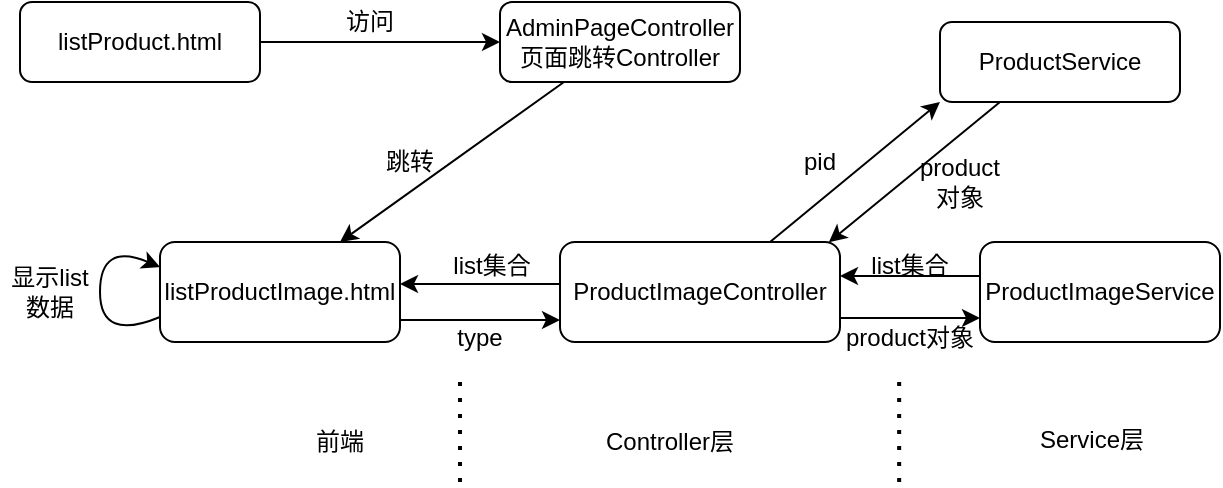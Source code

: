 <mxfile version="14.3.1" type="github">
  <diagram id="C5RBs43oDa-KdzZeNtuy" name="Page-1">
    <mxGraphModel dx="865" dy="457" grid="1" gridSize="10" guides="1" tooltips="1" connect="1" arrows="1" fold="1" page="1" pageScale="1" pageWidth="827" pageHeight="1169" math="0" shadow="0">
      <root>
        <mxCell id="WIyWlLk6GJQsqaUBKTNV-0" />
        <mxCell id="WIyWlLk6GJQsqaUBKTNV-1" parent="WIyWlLk6GJQsqaUBKTNV-0" />
        <mxCell id="vZmgvxkYMbMQP1JWZ6cx-1" value="listProduct.html" style="rounded=1;whiteSpace=wrap;html=1;" vertex="1" parent="WIyWlLk6GJQsqaUBKTNV-1">
          <mxGeometry x="80" y="200" width="120" height="40" as="geometry" />
        </mxCell>
        <mxCell id="vZmgvxkYMbMQP1JWZ6cx-2" value="AdminPageController&lt;br&gt;页面跳转Controller" style="rounded=1;whiteSpace=wrap;html=1;" vertex="1" parent="WIyWlLk6GJQsqaUBKTNV-1">
          <mxGeometry x="320" y="200" width="120" height="40" as="geometry" />
        </mxCell>
        <mxCell id="vZmgvxkYMbMQP1JWZ6cx-3" value="" style="endArrow=classic;html=1;entryX=0;entryY=0.5;entryDx=0;entryDy=0;" edge="1" parent="WIyWlLk6GJQsqaUBKTNV-1" target="vZmgvxkYMbMQP1JWZ6cx-2">
          <mxGeometry width="50" height="50" relative="1" as="geometry">
            <mxPoint x="200" y="220" as="sourcePoint" />
            <mxPoint x="250" y="170" as="targetPoint" />
          </mxGeometry>
        </mxCell>
        <mxCell id="vZmgvxkYMbMQP1JWZ6cx-4" value="访问" style="text;html=1;strokeColor=none;fillColor=none;align=center;verticalAlign=middle;whiteSpace=wrap;rounded=0;" vertex="1" parent="WIyWlLk6GJQsqaUBKTNV-1">
          <mxGeometry x="220" y="200" width="70" height="20" as="geometry" />
        </mxCell>
        <mxCell id="vZmgvxkYMbMQP1JWZ6cx-6" value="listProductImage.html" style="rounded=1;whiteSpace=wrap;html=1;" vertex="1" parent="WIyWlLk6GJQsqaUBKTNV-1">
          <mxGeometry x="150" y="320" width="120" height="50" as="geometry" />
        </mxCell>
        <mxCell id="vZmgvxkYMbMQP1JWZ6cx-7" value="" style="endArrow=classic;html=1;entryX=0.75;entryY=0;entryDx=0;entryDy=0;" edge="1" parent="WIyWlLk6GJQsqaUBKTNV-1" source="vZmgvxkYMbMQP1JWZ6cx-2" target="vZmgvxkYMbMQP1JWZ6cx-6">
          <mxGeometry width="50" height="50" relative="1" as="geometry">
            <mxPoint x="310" y="340" as="sourcePoint" />
            <mxPoint x="360" y="290" as="targetPoint" />
          </mxGeometry>
        </mxCell>
        <mxCell id="vZmgvxkYMbMQP1JWZ6cx-8" value="跳转" style="text;html=1;strokeColor=none;fillColor=none;align=center;verticalAlign=middle;whiteSpace=wrap;rounded=0;" vertex="1" parent="WIyWlLk6GJQsqaUBKTNV-1">
          <mxGeometry x="250" y="270" width="50" height="20" as="geometry" />
        </mxCell>
        <mxCell id="vZmgvxkYMbMQP1JWZ6cx-9" value="ProductImageController" style="rounded=1;whiteSpace=wrap;html=1;" vertex="1" parent="WIyWlLk6GJQsqaUBKTNV-1">
          <mxGeometry x="350" y="320" width="140" height="50" as="geometry" />
        </mxCell>
        <mxCell id="vZmgvxkYMbMQP1JWZ6cx-10" value="ProductImageService&lt;br&gt;" style="rounded=1;whiteSpace=wrap;html=1;" vertex="1" parent="WIyWlLk6GJQsqaUBKTNV-1">
          <mxGeometry x="560" y="320" width="120" height="50" as="geometry" />
        </mxCell>
        <mxCell id="vZmgvxkYMbMQP1JWZ6cx-11" value="" style="endArrow=classic;html=1;exitX=0;exitY=0;exitDx=0;exitDy=0;entryX=1;entryY=0;entryDx=0;entryDy=0;" edge="1" parent="WIyWlLk6GJQsqaUBKTNV-1" source="vZmgvxkYMbMQP1JWZ6cx-16" target="vZmgvxkYMbMQP1JWZ6cx-16">
          <mxGeometry width="50" height="50" relative="1" as="geometry">
            <mxPoint x="480" y="360" as="sourcePoint" />
            <mxPoint x="570" y="360" as="targetPoint" />
          </mxGeometry>
        </mxCell>
        <mxCell id="vZmgvxkYMbMQP1JWZ6cx-12" value="" style="endArrow=classic;html=1;entryX=0;entryY=0.75;entryDx=0;entryDy=0;exitX=1;exitY=0.75;exitDx=0;exitDy=0;" edge="1" parent="WIyWlLk6GJQsqaUBKTNV-1" target="vZmgvxkYMbMQP1JWZ6cx-17" source="vZmgvxkYMbMQP1JWZ6cx-17">
          <mxGeometry width="50" height="50" relative="1" as="geometry">
            <mxPoint x="570" y="342" as="sourcePoint" />
            <mxPoint x="659.7" y="340" as="targetPoint" />
          </mxGeometry>
        </mxCell>
        <mxCell id="vZmgvxkYMbMQP1JWZ6cx-13" value="" style="endArrow=classic;html=1;" edge="1" parent="WIyWlLk6GJQsqaUBKTNV-1">
          <mxGeometry width="50" height="50" relative="1" as="geometry">
            <mxPoint x="270" y="359" as="sourcePoint" />
            <mxPoint x="350" y="359" as="targetPoint" />
          </mxGeometry>
        </mxCell>
        <mxCell id="vZmgvxkYMbMQP1JWZ6cx-14" value="" style="endArrow=classic;html=1;" edge="1" parent="WIyWlLk6GJQsqaUBKTNV-1">
          <mxGeometry width="50" height="50" relative="1" as="geometry">
            <mxPoint x="350" y="341" as="sourcePoint" />
            <mxPoint x="270" y="341" as="targetPoint" />
          </mxGeometry>
        </mxCell>
        <mxCell id="vZmgvxkYMbMQP1JWZ6cx-16" value="product对象" style="text;html=1;strokeColor=none;fillColor=none;align=center;verticalAlign=middle;whiteSpace=wrap;rounded=0;" vertex="1" parent="WIyWlLk6GJQsqaUBKTNV-1">
          <mxGeometry x="490" y="358" width="70" height="20" as="geometry" />
        </mxCell>
        <mxCell id="vZmgvxkYMbMQP1JWZ6cx-17" value="list集合" style="text;html=1;strokeColor=none;fillColor=none;align=center;verticalAlign=middle;whiteSpace=wrap;rounded=0;" vertex="1" parent="WIyWlLk6GJQsqaUBKTNV-1">
          <mxGeometry x="490" y="322" width="70" height="20" as="geometry" />
        </mxCell>
        <mxCell id="vZmgvxkYMbMQP1JWZ6cx-18" value="list集合" style="text;html=1;strokeColor=none;fillColor=none;align=center;verticalAlign=middle;whiteSpace=wrap;rounded=0;" vertex="1" parent="WIyWlLk6GJQsqaUBKTNV-1">
          <mxGeometry x="280" y="323" width="72" height="17" as="geometry" />
        </mxCell>
        <mxCell id="vZmgvxkYMbMQP1JWZ6cx-19" value="" style="endArrow=none;dashed=1;html=1;dashPattern=1 3;strokeWidth=2;" edge="1" parent="WIyWlLk6GJQsqaUBKTNV-1">
          <mxGeometry width="50" height="50" relative="1" as="geometry">
            <mxPoint x="300" y="440" as="sourcePoint" />
            <mxPoint x="300" y="390" as="targetPoint" />
          </mxGeometry>
        </mxCell>
        <mxCell id="vZmgvxkYMbMQP1JWZ6cx-20" value="" style="endArrow=none;dashed=1;html=1;dashPattern=1 3;strokeWidth=2;" edge="1" parent="WIyWlLk6GJQsqaUBKTNV-1">
          <mxGeometry width="50" height="50" relative="1" as="geometry">
            <mxPoint x="519.58" y="440" as="sourcePoint" />
            <mxPoint x="519.58" y="390" as="targetPoint" />
          </mxGeometry>
        </mxCell>
        <mxCell id="vZmgvxkYMbMQP1JWZ6cx-21" value="前端" style="text;html=1;strokeColor=none;fillColor=none;align=center;verticalAlign=middle;whiteSpace=wrap;rounded=0;" vertex="1" parent="WIyWlLk6GJQsqaUBKTNV-1">
          <mxGeometry x="220" y="410" width="40" height="20" as="geometry" />
        </mxCell>
        <mxCell id="vZmgvxkYMbMQP1JWZ6cx-22" value="Controller层" style="text;html=1;strokeColor=none;fillColor=none;align=center;verticalAlign=middle;whiteSpace=wrap;rounded=0;" vertex="1" parent="WIyWlLk6GJQsqaUBKTNV-1">
          <mxGeometry x="370" y="410" width="70" height="20" as="geometry" />
        </mxCell>
        <mxCell id="vZmgvxkYMbMQP1JWZ6cx-23" value="Service层" style="text;html=1;strokeColor=none;fillColor=none;align=center;verticalAlign=middle;whiteSpace=wrap;rounded=0;" vertex="1" parent="WIyWlLk6GJQsqaUBKTNV-1">
          <mxGeometry x="581" y="409" width="70" height="20" as="geometry" />
        </mxCell>
        <mxCell id="vZmgvxkYMbMQP1JWZ6cx-28" value="ProductService" style="rounded=1;whiteSpace=wrap;html=1;" vertex="1" parent="WIyWlLk6GJQsqaUBKTNV-1">
          <mxGeometry x="540" y="210" width="120" height="40" as="geometry" />
        </mxCell>
        <mxCell id="vZmgvxkYMbMQP1JWZ6cx-29" value="" style="endArrow=classic;html=1;entryX=0;entryY=1;entryDx=0;entryDy=0;exitX=0.75;exitY=0;exitDx=0;exitDy=0;" edge="1" parent="WIyWlLk6GJQsqaUBKTNV-1" source="vZmgvxkYMbMQP1JWZ6cx-9" target="vZmgvxkYMbMQP1JWZ6cx-28">
          <mxGeometry width="50" height="50" relative="1" as="geometry">
            <mxPoint x="480" y="320" as="sourcePoint" />
            <mxPoint x="530" y="270" as="targetPoint" />
          </mxGeometry>
        </mxCell>
        <mxCell id="vZmgvxkYMbMQP1JWZ6cx-30" value="pid" style="text;html=1;strokeColor=none;fillColor=none;align=center;verticalAlign=middle;whiteSpace=wrap;rounded=0;" vertex="1" parent="WIyWlLk6GJQsqaUBKTNV-1">
          <mxGeometry x="460" y="270" width="40" height="20" as="geometry" />
        </mxCell>
        <mxCell id="vZmgvxkYMbMQP1JWZ6cx-31" value="" style="endArrow=classic;html=1;exitX=0.25;exitY=1;exitDx=0;exitDy=0;entryX=0.96;entryY=0.003;entryDx=0;entryDy=0;entryPerimeter=0;" edge="1" parent="WIyWlLk6GJQsqaUBKTNV-1" source="vZmgvxkYMbMQP1JWZ6cx-28" target="vZmgvxkYMbMQP1JWZ6cx-9">
          <mxGeometry width="50" height="50" relative="1" as="geometry">
            <mxPoint x="570" y="310" as="sourcePoint" />
            <mxPoint x="490" y="320" as="targetPoint" />
          </mxGeometry>
        </mxCell>
        <mxCell id="vZmgvxkYMbMQP1JWZ6cx-32" value="product对象" style="text;html=1;strokeColor=none;fillColor=none;align=center;verticalAlign=middle;whiteSpace=wrap;rounded=0;" vertex="1" parent="WIyWlLk6GJQsqaUBKTNV-1">
          <mxGeometry x="530" y="280" width="40" height="20" as="geometry" />
        </mxCell>
        <mxCell id="vZmgvxkYMbMQP1JWZ6cx-33" value="type" style="text;html=1;strokeColor=none;fillColor=none;align=center;verticalAlign=middle;whiteSpace=wrap;rounded=0;" vertex="1" parent="WIyWlLk6GJQsqaUBKTNV-1">
          <mxGeometry x="290" y="358" width="40" height="20" as="geometry" />
        </mxCell>
        <mxCell id="vZmgvxkYMbMQP1JWZ6cx-34" value="" style="curved=1;endArrow=classic;html=1;exitX=0;exitY=0.75;exitDx=0;exitDy=0;entryX=0;entryY=0.25;entryDx=0;entryDy=0;" edge="1" parent="WIyWlLk6GJQsqaUBKTNV-1" source="vZmgvxkYMbMQP1JWZ6cx-6" target="vZmgvxkYMbMQP1JWZ6cx-6">
          <mxGeometry width="50" height="50" relative="1" as="geometry">
            <mxPoint x="70" y="378" as="sourcePoint" />
            <mxPoint x="120" y="328" as="targetPoint" />
            <Array as="points">
              <mxPoint x="120" y="370" />
              <mxPoint x="120" y="320" />
            </Array>
          </mxGeometry>
        </mxCell>
        <mxCell id="vZmgvxkYMbMQP1JWZ6cx-35" value="显示list数据" style="text;html=1;strokeColor=none;fillColor=none;align=center;verticalAlign=middle;whiteSpace=wrap;rounded=0;" vertex="1" parent="WIyWlLk6GJQsqaUBKTNV-1">
          <mxGeometry x="70" y="335" width="50" height="20" as="geometry" />
        </mxCell>
      </root>
    </mxGraphModel>
  </diagram>
</mxfile>
